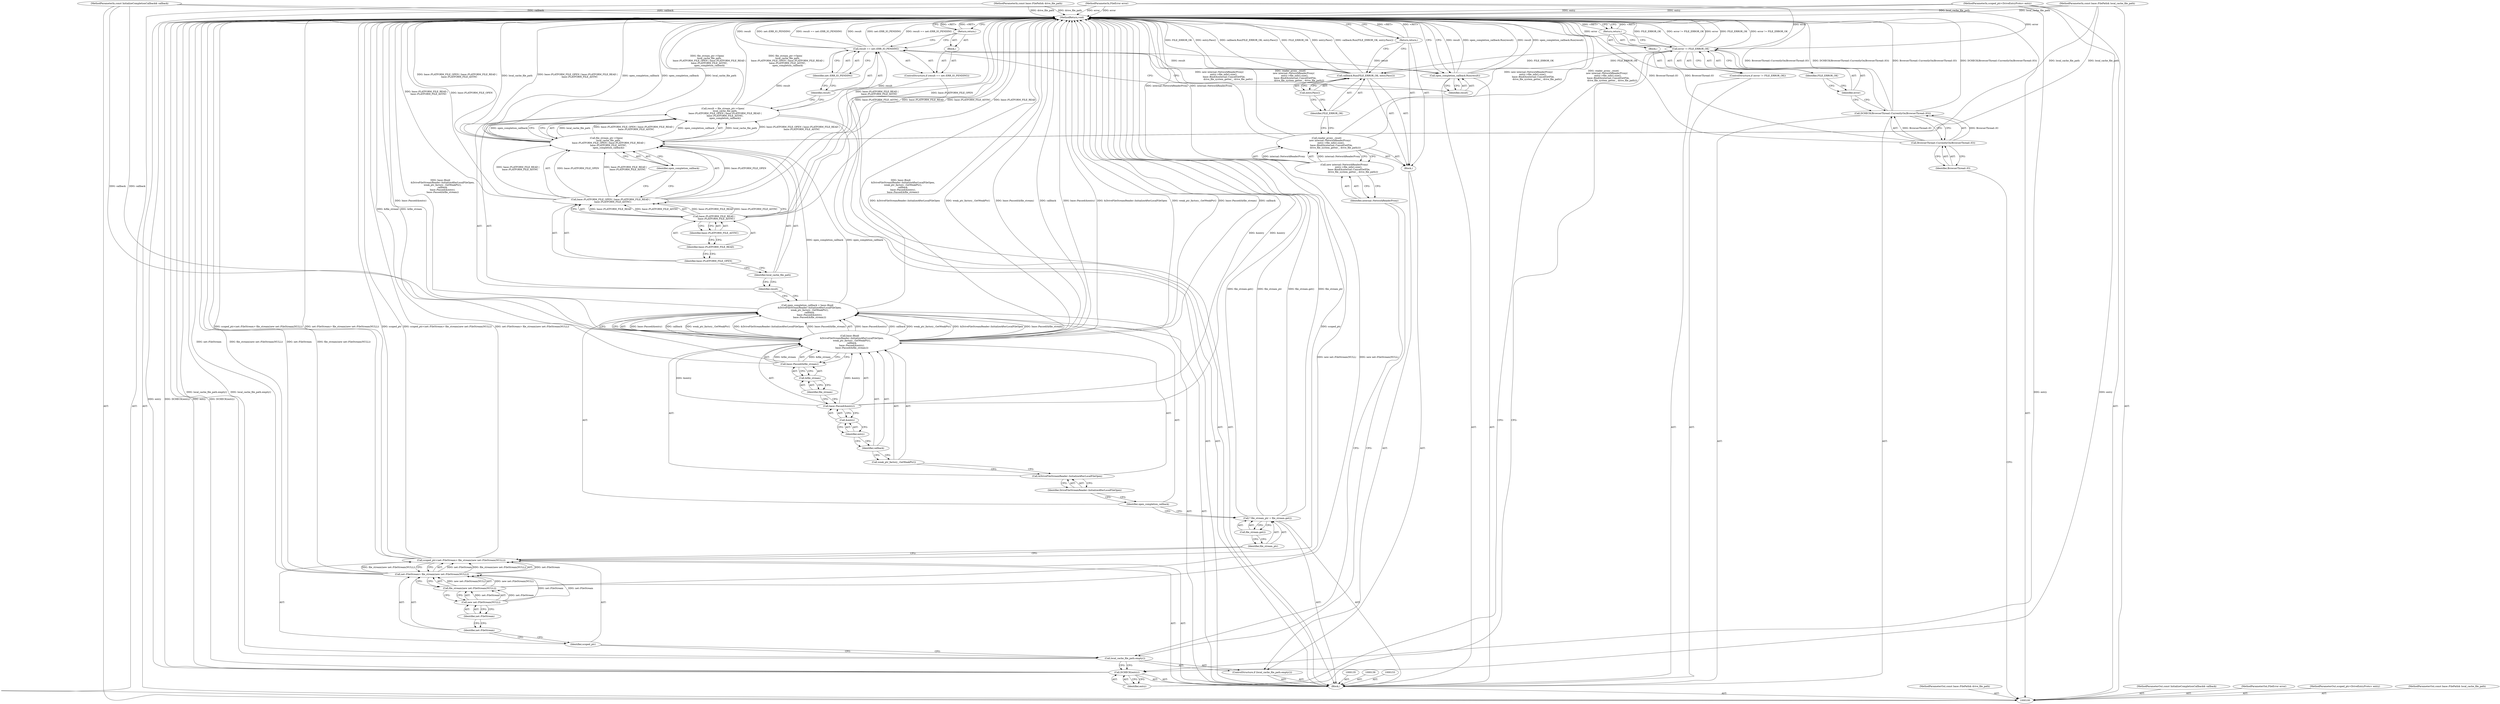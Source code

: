 digraph "1_Chrome_57fb5393bf051c590769c9b5723d5a9f4090a4cc" {
"1000172" [label="(MethodReturn,void)"];
"1000115" [label="(Return,return;)"];
"1000116" [label="(Call,DCHECK(entry))"];
"1000117" [label="(Identifier,entry)"];
"1000118" [label="(ControlStructure,if (local_cache_file_path.empty()))"];
"1000120" [label="(Block,)"];
"1000119" [label="(Call,local_cache_file_path.empty())"];
"1000121" [label="(Call,reader_proxy_.reset(\n         new internal::NetworkReaderProxy(\n            entry->file_info().size(),\n             base::Bind(&internal::CancelGetFile,\n                        drive_file_system_getter_, drive_file_path))))"];
"1000123" [label="(Identifier,internal::NetworkReaderProxy)"];
"1000122" [label="(Call,new internal::NetworkReaderProxy(\n            entry->file_info().size(),\n             base::Bind(&internal::CancelGetFile,\n                        drive_file_system_getter_, drive_file_path)))"];
"1000101" [label="(MethodParameterIn,const base::FilePath& drive_file_path)"];
"1000276" [label="(MethodParameterOut,const base::FilePath& drive_file_path)"];
"1000125" [label="(Identifier,FILE_ERROR_OK)"];
"1000126" [label="(Call,entry.Pass())"];
"1000124" [label="(Call,callback.Run(FILE_ERROR_OK, entry.Pass()))"];
"1000127" [label="(Return,return;)"];
"1000130" [label="(Call,net::FileStream> file_stream(new net::FileStream(NULL)))"];
"1000131" [label="(Identifier,net::FileStream)"];
"1000128" [label="(Call,scoped_ptr<net::FileStream> file_stream(new net::FileStream(NULL)))"];
"1000129" [label="(Identifier,scoped_ptr)"];
"1000132" [label="(Call,file_stream(new net::FileStream(NULL)))"];
"1000133" [label="(Call,new net::FileStream(NULL))"];
"1000134" [label="(Identifier,net::FileStream)"];
"1000136" [label="(Call,* file_stream_ptr = file_stream.get())"];
"1000137" [label="(Identifier,file_stream_ptr)"];
"1000138" [label="(Call,file_stream.get())"];
"1000140" [label="(Call,open_completion_callback = base::Bind(\n      &DriveFileStreamReader::InitializeAfterLocalFileOpen,\n      weak_ptr_factory_.GetWeakPtr(),\n      callback,\n      base::Passed(&entry),\n      base::Passed(&file_stream)))"];
"1000141" [label="(Identifier,open_completion_callback)"];
"1000142" [label="(Call,base::Bind(\n      &DriveFileStreamReader::InitializeAfterLocalFileOpen,\n      weak_ptr_factory_.GetWeakPtr(),\n      callback,\n      base::Passed(&entry),\n      base::Passed(&file_stream)))"];
"1000143" [label="(Call,&DriveFileStreamReader::InitializeAfterLocalFileOpen)"];
"1000144" [label="(Identifier,DriveFileStreamReader::InitializeAfterLocalFileOpen)"];
"1000145" [label="(Call,weak_ptr_factory_.GetWeakPtr())"];
"1000102" [label="(MethodParameterIn,const InitializeCompletionCallback& callback)"];
"1000277" [label="(MethodParameterOut,const InitializeCompletionCallback& callback)"];
"1000146" [label="(Identifier,callback)"];
"1000148" [label="(Call,&entry)"];
"1000149" [label="(Identifier,entry)"];
"1000147" [label="(Call,base::Passed(&entry))"];
"1000151" [label="(Call,&file_stream)"];
"1000152" [label="(Identifier,file_stream)"];
"1000150" [label="(Call,base::Passed(&file_stream))"];
"1000156" [label="(Call,file_stream_ptr->Open(\n      local_cache_file_path,\n      base::PLATFORM_FILE_OPEN | base::PLATFORM_FILE_READ |\n      base::PLATFORM_FILE_ASYNC,\n      open_completion_callback))"];
"1000154" [label="(Call,result = file_stream_ptr->Open(\n      local_cache_file_path,\n      base::PLATFORM_FILE_OPEN | base::PLATFORM_FILE_READ |\n      base::PLATFORM_FILE_ASYNC,\n      open_completion_callback))"];
"1000155" [label="(Identifier,result)"];
"1000157" [label="(Identifier,local_cache_file_path)"];
"1000160" [label="(Call,base::PLATFORM_FILE_READ |\n      base::PLATFORM_FILE_ASYNC)"];
"1000161" [label="(Identifier,base::PLATFORM_FILE_READ)"];
"1000158" [label="(Call,base::PLATFORM_FILE_OPEN | base::PLATFORM_FILE_READ |\n      base::PLATFORM_FILE_ASYNC)"];
"1000159" [label="(Identifier,base::PLATFORM_FILE_OPEN)"];
"1000162" [label="(Identifier,base::PLATFORM_FILE_ASYNC)"];
"1000163" [label="(Identifier,open_completion_callback)"];
"1000167" [label="(Identifier,net::ERR_IO_PENDING)"];
"1000164" [label="(ControlStructure,if (result == net::ERR_IO_PENDING))"];
"1000168" [label="(Block,)"];
"1000165" [label="(Call,result == net::ERR_IO_PENDING)"];
"1000166" [label="(Identifier,result)"];
"1000103" [label="(MethodParameterIn,FileError error)"];
"1000278" [label="(MethodParameterOut,FileError error)"];
"1000169" [label="(Return,return;)"];
"1000170" [label="(Call,open_completion_callback.Run(result))"];
"1000171" [label="(Identifier,result)"];
"1000104" [label="(MethodParameterIn,scoped_ptr<DriveEntryProto> entry)"];
"1000279" [label="(MethodParameterOut,scoped_ptr<DriveEntryProto> entry)"];
"1000105" [label="(MethodParameterIn,const base::FilePath& local_cache_file_path)"];
"1000280" [label="(MethodParameterOut,const base::FilePath& local_cache_file_path)"];
"1000106" [label="(Block,)"];
"1000107" [label="(Call,DCHECK(BrowserThread::CurrentlyOn(BrowserThread::IO)))"];
"1000109" [label="(Identifier,BrowserThread::IO)"];
"1000108" [label="(Call,BrowserThread::CurrentlyOn(BrowserThread::IO))"];
"1000113" [label="(Identifier,FILE_ERROR_OK)"];
"1000110" [label="(ControlStructure,if (error != FILE_ERROR_OK))"];
"1000114" [label="(Block,)"];
"1000111" [label="(Call,error != FILE_ERROR_OK)"];
"1000112" [label="(Identifier,error)"];
"1000172" -> "1000100"  [label="AST: "];
"1000172" -> "1000115"  [label="CFG: "];
"1000172" -> "1000127"  [label="CFG: "];
"1000172" -> "1000169"  [label="CFG: "];
"1000172" -> "1000170"  [label="CFG: "];
"1000140" -> "1000172"  [label="DDG: base::Bind(\n      &DriveFileStreamReader::InitializeAfterLocalFileOpen,\n      weak_ptr_factory_.GetWeakPtr(),\n      callback,\n      base::Passed(&entry),\n      base::Passed(&file_stream))"];
"1000124" -> "1000172"  [label="DDG: FILE_ERROR_OK"];
"1000124" -> "1000172"  [label="DDG: entry.Pass()"];
"1000124" -> "1000172"  [label="DDG: callback.Run(FILE_ERROR_OK, entry.Pass())"];
"1000107" -> "1000172"  [label="DDG: BrowserThread::CurrentlyOn(BrowserThread::IO)"];
"1000107" -> "1000172"  [label="DDG: DCHECK(BrowserThread::CurrentlyOn(BrowserThread::IO))"];
"1000156" -> "1000172"  [label="DDG: local_cache_file_path"];
"1000156" -> "1000172"  [label="DDG: base::PLATFORM_FILE_OPEN | base::PLATFORM_FILE_READ |\n      base::PLATFORM_FILE_ASYNC"];
"1000156" -> "1000172"  [label="DDG: open_completion_callback"];
"1000104" -> "1000172"  [label="DDG: entry"];
"1000105" -> "1000172"  [label="DDG: local_cache_file_path"];
"1000158" -> "1000172"  [label="DDG: base::PLATFORM_FILE_READ |\n      base::PLATFORM_FILE_ASYNC"];
"1000158" -> "1000172"  [label="DDG: base::PLATFORM_FILE_OPEN"];
"1000121" -> "1000172"  [label="DDG: reader_proxy_.reset(\n         new internal::NetworkReaderProxy(\n            entry->file_info().size(),\n             base::Bind(&internal::CancelGetFile,\n                        drive_file_system_getter_, drive_file_path)))"];
"1000121" -> "1000172"  [label="DDG: new internal::NetworkReaderProxy(\n            entry->file_info().size(),\n             base::Bind(&internal::CancelGetFile,\n                        drive_file_system_getter_, drive_file_path))"];
"1000147" -> "1000172"  [label="DDG: &entry"];
"1000119" -> "1000172"  [label="DDG: local_cache_file_path.empty()"];
"1000116" -> "1000172"  [label="DDG: entry"];
"1000116" -> "1000172"  [label="DDG: DCHECK(entry)"];
"1000128" -> "1000172"  [label="DDG: net::FileStream> file_stream(new net::FileStream(NULL))"];
"1000128" -> "1000172"  [label="DDG: scoped_ptr"];
"1000128" -> "1000172"  [label="DDG: scoped_ptr<net::FileStream> file_stream(new net::FileStream(NULL))"];
"1000150" -> "1000172"  [label="DDG: &file_stream"];
"1000122" -> "1000172"  [label="DDG: internal::NetworkReaderProxy"];
"1000130" -> "1000172"  [label="DDG: file_stream(new net::FileStream(NULL))"];
"1000130" -> "1000172"  [label="DDG: net::FileStream"];
"1000165" -> "1000172"  [label="DDG: result"];
"1000165" -> "1000172"  [label="DDG: net::ERR_IO_PENDING"];
"1000165" -> "1000172"  [label="DDG: result == net::ERR_IO_PENDING"];
"1000103" -> "1000172"  [label="DDG: error"];
"1000132" -> "1000172"  [label="DDG: new net::FileStream(NULL)"];
"1000102" -> "1000172"  [label="DDG: callback"];
"1000111" -> "1000172"  [label="DDG: error"];
"1000111" -> "1000172"  [label="DDG: FILE_ERROR_OK"];
"1000111" -> "1000172"  [label="DDG: error != FILE_ERROR_OK"];
"1000101" -> "1000172"  [label="DDG: drive_file_path"];
"1000142" -> "1000172"  [label="DDG: &DriveFileStreamReader::InitializeAfterLocalFileOpen"];
"1000142" -> "1000172"  [label="DDG: weak_ptr_factory_.GetWeakPtr()"];
"1000142" -> "1000172"  [label="DDG: base::Passed(&file_stream)"];
"1000142" -> "1000172"  [label="DDG: callback"];
"1000142" -> "1000172"  [label="DDG: base::Passed(&entry)"];
"1000170" -> "1000172"  [label="DDG: result"];
"1000170" -> "1000172"  [label="DDG: open_completion_callback.Run(result)"];
"1000136" -> "1000172"  [label="DDG: file_stream.get()"];
"1000136" -> "1000172"  [label="DDG: file_stream_ptr"];
"1000154" -> "1000172"  [label="DDG: file_stream_ptr->Open(\n      local_cache_file_path,\n      base::PLATFORM_FILE_OPEN | base::PLATFORM_FILE_READ |\n      base::PLATFORM_FILE_ASYNC,\n      open_completion_callback)"];
"1000160" -> "1000172"  [label="DDG: base::PLATFORM_FILE_ASYNC"];
"1000160" -> "1000172"  [label="DDG: base::PLATFORM_FILE_READ"];
"1000108" -> "1000172"  [label="DDG: BrowserThread::IO"];
"1000169" -> "1000172"  [label="DDG: <RET>"];
"1000127" -> "1000172"  [label="DDG: <RET>"];
"1000115" -> "1000172"  [label="DDG: <RET>"];
"1000115" -> "1000114"  [label="AST: "];
"1000115" -> "1000111"  [label="CFG: "];
"1000172" -> "1000115"  [label="CFG: "];
"1000115" -> "1000172"  [label="DDG: <RET>"];
"1000116" -> "1000106"  [label="AST: "];
"1000116" -> "1000117"  [label="CFG: "];
"1000117" -> "1000116"  [label="AST: "];
"1000119" -> "1000116"  [label="CFG: "];
"1000116" -> "1000172"  [label="DDG: entry"];
"1000116" -> "1000172"  [label="DDG: DCHECK(entry)"];
"1000104" -> "1000116"  [label="DDG: entry"];
"1000117" -> "1000116"  [label="AST: "];
"1000117" -> "1000111"  [label="CFG: "];
"1000116" -> "1000117"  [label="CFG: "];
"1000118" -> "1000106"  [label="AST: "];
"1000119" -> "1000118"  [label="AST: "];
"1000120" -> "1000118"  [label="AST: "];
"1000120" -> "1000118"  [label="AST: "];
"1000121" -> "1000120"  [label="AST: "];
"1000124" -> "1000120"  [label="AST: "];
"1000127" -> "1000120"  [label="AST: "];
"1000119" -> "1000118"  [label="AST: "];
"1000119" -> "1000116"  [label="CFG: "];
"1000123" -> "1000119"  [label="CFG: "];
"1000129" -> "1000119"  [label="CFG: "];
"1000119" -> "1000172"  [label="DDG: local_cache_file_path.empty()"];
"1000121" -> "1000120"  [label="AST: "];
"1000121" -> "1000122"  [label="CFG: "];
"1000122" -> "1000121"  [label="AST: "];
"1000125" -> "1000121"  [label="CFG: "];
"1000121" -> "1000172"  [label="DDG: reader_proxy_.reset(\n         new internal::NetworkReaderProxy(\n            entry->file_info().size(),\n             base::Bind(&internal::CancelGetFile,\n                        drive_file_system_getter_, drive_file_path)))"];
"1000121" -> "1000172"  [label="DDG: new internal::NetworkReaderProxy(\n            entry->file_info().size(),\n             base::Bind(&internal::CancelGetFile,\n                        drive_file_system_getter_, drive_file_path))"];
"1000122" -> "1000121"  [label="DDG: internal::NetworkReaderProxy"];
"1000123" -> "1000122"  [label="AST: "];
"1000123" -> "1000119"  [label="CFG: "];
"1000122" -> "1000123"  [label="CFG: "];
"1000122" -> "1000121"  [label="AST: "];
"1000122" -> "1000123"  [label="CFG: "];
"1000123" -> "1000122"  [label="AST: "];
"1000121" -> "1000122"  [label="CFG: "];
"1000122" -> "1000172"  [label="DDG: internal::NetworkReaderProxy"];
"1000122" -> "1000121"  [label="DDG: internal::NetworkReaderProxy"];
"1000101" -> "1000100"  [label="AST: "];
"1000101" -> "1000172"  [label="DDG: drive_file_path"];
"1000276" -> "1000100"  [label="AST: "];
"1000125" -> "1000124"  [label="AST: "];
"1000125" -> "1000121"  [label="CFG: "];
"1000126" -> "1000125"  [label="CFG: "];
"1000126" -> "1000124"  [label="AST: "];
"1000126" -> "1000125"  [label="CFG: "];
"1000124" -> "1000126"  [label="CFG: "];
"1000124" -> "1000120"  [label="AST: "];
"1000124" -> "1000126"  [label="CFG: "];
"1000125" -> "1000124"  [label="AST: "];
"1000126" -> "1000124"  [label="AST: "];
"1000127" -> "1000124"  [label="CFG: "];
"1000124" -> "1000172"  [label="DDG: FILE_ERROR_OK"];
"1000124" -> "1000172"  [label="DDG: entry.Pass()"];
"1000124" -> "1000172"  [label="DDG: callback.Run(FILE_ERROR_OK, entry.Pass())"];
"1000111" -> "1000124"  [label="DDG: FILE_ERROR_OK"];
"1000127" -> "1000120"  [label="AST: "];
"1000127" -> "1000124"  [label="CFG: "];
"1000172" -> "1000127"  [label="CFG: "];
"1000127" -> "1000172"  [label="DDG: <RET>"];
"1000130" -> "1000128"  [label="AST: "];
"1000130" -> "1000132"  [label="CFG: "];
"1000131" -> "1000130"  [label="AST: "];
"1000132" -> "1000130"  [label="AST: "];
"1000128" -> "1000130"  [label="CFG: "];
"1000130" -> "1000172"  [label="DDG: file_stream(new net::FileStream(NULL))"];
"1000130" -> "1000172"  [label="DDG: net::FileStream"];
"1000130" -> "1000128"  [label="DDG: net::FileStream"];
"1000130" -> "1000128"  [label="DDG: file_stream(new net::FileStream(NULL))"];
"1000133" -> "1000130"  [label="DDG: net::FileStream"];
"1000132" -> "1000130"  [label="DDG: new net::FileStream(NULL)"];
"1000131" -> "1000130"  [label="AST: "];
"1000131" -> "1000129"  [label="CFG: "];
"1000134" -> "1000131"  [label="CFG: "];
"1000128" -> "1000106"  [label="AST: "];
"1000128" -> "1000130"  [label="CFG: "];
"1000129" -> "1000128"  [label="AST: "];
"1000130" -> "1000128"  [label="AST: "];
"1000137" -> "1000128"  [label="CFG: "];
"1000128" -> "1000172"  [label="DDG: net::FileStream> file_stream(new net::FileStream(NULL))"];
"1000128" -> "1000172"  [label="DDG: scoped_ptr"];
"1000128" -> "1000172"  [label="DDG: scoped_ptr<net::FileStream> file_stream(new net::FileStream(NULL))"];
"1000130" -> "1000128"  [label="DDG: net::FileStream"];
"1000130" -> "1000128"  [label="DDG: file_stream(new net::FileStream(NULL))"];
"1000129" -> "1000128"  [label="AST: "];
"1000129" -> "1000119"  [label="CFG: "];
"1000131" -> "1000129"  [label="CFG: "];
"1000132" -> "1000130"  [label="AST: "];
"1000132" -> "1000133"  [label="CFG: "];
"1000133" -> "1000132"  [label="AST: "];
"1000130" -> "1000132"  [label="CFG: "];
"1000132" -> "1000172"  [label="DDG: new net::FileStream(NULL)"];
"1000132" -> "1000130"  [label="DDG: new net::FileStream(NULL)"];
"1000133" -> "1000132"  [label="DDG: net::FileStream"];
"1000133" -> "1000132"  [label="AST: "];
"1000133" -> "1000134"  [label="CFG: "];
"1000134" -> "1000133"  [label="AST: "];
"1000132" -> "1000133"  [label="CFG: "];
"1000133" -> "1000130"  [label="DDG: net::FileStream"];
"1000133" -> "1000132"  [label="DDG: net::FileStream"];
"1000134" -> "1000133"  [label="AST: "];
"1000134" -> "1000131"  [label="CFG: "];
"1000133" -> "1000134"  [label="CFG: "];
"1000136" -> "1000106"  [label="AST: "];
"1000136" -> "1000138"  [label="CFG: "];
"1000137" -> "1000136"  [label="AST: "];
"1000138" -> "1000136"  [label="AST: "];
"1000141" -> "1000136"  [label="CFG: "];
"1000136" -> "1000172"  [label="DDG: file_stream.get()"];
"1000136" -> "1000172"  [label="DDG: file_stream_ptr"];
"1000137" -> "1000136"  [label="AST: "];
"1000137" -> "1000128"  [label="CFG: "];
"1000138" -> "1000137"  [label="CFG: "];
"1000138" -> "1000136"  [label="AST: "];
"1000138" -> "1000137"  [label="CFG: "];
"1000136" -> "1000138"  [label="CFG: "];
"1000140" -> "1000106"  [label="AST: "];
"1000140" -> "1000142"  [label="CFG: "];
"1000141" -> "1000140"  [label="AST: "];
"1000142" -> "1000140"  [label="AST: "];
"1000155" -> "1000140"  [label="CFG: "];
"1000140" -> "1000172"  [label="DDG: base::Bind(\n      &DriveFileStreamReader::InitializeAfterLocalFileOpen,\n      weak_ptr_factory_.GetWeakPtr(),\n      callback,\n      base::Passed(&entry),\n      base::Passed(&file_stream))"];
"1000142" -> "1000140"  [label="DDG: base::Passed(&entry)"];
"1000142" -> "1000140"  [label="DDG: callback"];
"1000142" -> "1000140"  [label="DDG: weak_ptr_factory_.GetWeakPtr()"];
"1000142" -> "1000140"  [label="DDG: &DriveFileStreamReader::InitializeAfterLocalFileOpen"];
"1000142" -> "1000140"  [label="DDG: base::Passed(&file_stream)"];
"1000140" -> "1000156"  [label="DDG: open_completion_callback"];
"1000141" -> "1000140"  [label="AST: "];
"1000141" -> "1000136"  [label="CFG: "];
"1000144" -> "1000141"  [label="CFG: "];
"1000142" -> "1000140"  [label="AST: "];
"1000142" -> "1000150"  [label="CFG: "];
"1000143" -> "1000142"  [label="AST: "];
"1000145" -> "1000142"  [label="AST: "];
"1000146" -> "1000142"  [label="AST: "];
"1000147" -> "1000142"  [label="AST: "];
"1000150" -> "1000142"  [label="AST: "];
"1000140" -> "1000142"  [label="CFG: "];
"1000142" -> "1000172"  [label="DDG: &DriveFileStreamReader::InitializeAfterLocalFileOpen"];
"1000142" -> "1000172"  [label="DDG: weak_ptr_factory_.GetWeakPtr()"];
"1000142" -> "1000172"  [label="DDG: base::Passed(&file_stream)"];
"1000142" -> "1000172"  [label="DDG: callback"];
"1000142" -> "1000172"  [label="DDG: base::Passed(&entry)"];
"1000142" -> "1000140"  [label="DDG: base::Passed(&entry)"];
"1000142" -> "1000140"  [label="DDG: callback"];
"1000142" -> "1000140"  [label="DDG: weak_ptr_factory_.GetWeakPtr()"];
"1000142" -> "1000140"  [label="DDG: &DriveFileStreamReader::InitializeAfterLocalFileOpen"];
"1000142" -> "1000140"  [label="DDG: base::Passed(&file_stream)"];
"1000102" -> "1000142"  [label="DDG: callback"];
"1000147" -> "1000142"  [label="DDG: &entry"];
"1000150" -> "1000142"  [label="DDG: &file_stream"];
"1000143" -> "1000142"  [label="AST: "];
"1000143" -> "1000144"  [label="CFG: "];
"1000144" -> "1000143"  [label="AST: "];
"1000145" -> "1000143"  [label="CFG: "];
"1000144" -> "1000143"  [label="AST: "];
"1000144" -> "1000141"  [label="CFG: "];
"1000143" -> "1000144"  [label="CFG: "];
"1000145" -> "1000142"  [label="AST: "];
"1000145" -> "1000143"  [label="CFG: "];
"1000146" -> "1000145"  [label="CFG: "];
"1000102" -> "1000100"  [label="AST: "];
"1000102" -> "1000172"  [label="DDG: callback"];
"1000102" -> "1000142"  [label="DDG: callback"];
"1000277" -> "1000100"  [label="AST: "];
"1000146" -> "1000142"  [label="AST: "];
"1000146" -> "1000145"  [label="CFG: "];
"1000149" -> "1000146"  [label="CFG: "];
"1000148" -> "1000147"  [label="AST: "];
"1000148" -> "1000149"  [label="CFG: "];
"1000149" -> "1000148"  [label="AST: "];
"1000147" -> "1000148"  [label="CFG: "];
"1000149" -> "1000148"  [label="AST: "];
"1000149" -> "1000146"  [label="CFG: "];
"1000148" -> "1000149"  [label="CFG: "];
"1000147" -> "1000142"  [label="AST: "];
"1000147" -> "1000148"  [label="CFG: "];
"1000148" -> "1000147"  [label="AST: "];
"1000152" -> "1000147"  [label="CFG: "];
"1000147" -> "1000172"  [label="DDG: &entry"];
"1000147" -> "1000142"  [label="DDG: &entry"];
"1000151" -> "1000150"  [label="AST: "];
"1000151" -> "1000152"  [label="CFG: "];
"1000152" -> "1000151"  [label="AST: "];
"1000150" -> "1000151"  [label="CFG: "];
"1000152" -> "1000151"  [label="AST: "];
"1000152" -> "1000147"  [label="CFG: "];
"1000151" -> "1000152"  [label="CFG: "];
"1000150" -> "1000142"  [label="AST: "];
"1000150" -> "1000151"  [label="CFG: "];
"1000151" -> "1000150"  [label="AST: "];
"1000142" -> "1000150"  [label="CFG: "];
"1000150" -> "1000172"  [label="DDG: &file_stream"];
"1000150" -> "1000142"  [label="DDG: &file_stream"];
"1000156" -> "1000154"  [label="AST: "];
"1000156" -> "1000163"  [label="CFG: "];
"1000157" -> "1000156"  [label="AST: "];
"1000158" -> "1000156"  [label="AST: "];
"1000163" -> "1000156"  [label="AST: "];
"1000154" -> "1000156"  [label="CFG: "];
"1000156" -> "1000172"  [label="DDG: local_cache_file_path"];
"1000156" -> "1000172"  [label="DDG: base::PLATFORM_FILE_OPEN | base::PLATFORM_FILE_READ |\n      base::PLATFORM_FILE_ASYNC"];
"1000156" -> "1000172"  [label="DDG: open_completion_callback"];
"1000156" -> "1000154"  [label="DDG: local_cache_file_path"];
"1000156" -> "1000154"  [label="DDG: base::PLATFORM_FILE_OPEN | base::PLATFORM_FILE_READ |\n      base::PLATFORM_FILE_ASYNC"];
"1000156" -> "1000154"  [label="DDG: open_completion_callback"];
"1000105" -> "1000156"  [label="DDG: local_cache_file_path"];
"1000158" -> "1000156"  [label="DDG: base::PLATFORM_FILE_OPEN"];
"1000158" -> "1000156"  [label="DDG: base::PLATFORM_FILE_READ |\n      base::PLATFORM_FILE_ASYNC"];
"1000140" -> "1000156"  [label="DDG: open_completion_callback"];
"1000154" -> "1000106"  [label="AST: "];
"1000154" -> "1000156"  [label="CFG: "];
"1000155" -> "1000154"  [label="AST: "];
"1000156" -> "1000154"  [label="AST: "];
"1000166" -> "1000154"  [label="CFG: "];
"1000154" -> "1000172"  [label="DDG: file_stream_ptr->Open(\n      local_cache_file_path,\n      base::PLATFORM_FILE_OPEN | base::PLATFORM_FILE_READ |\n      base::PLATFORM_FILE_ASYNC,\n      open_completion_callback)"];
"1000156" -> "1000154"  [label="DDG: local_cache_file_path"];
"1000156" -> "1000154"  [label="DDG: base::PLATFORM_FILE_OPEN | base::PLATFORM_FILE_READ |\n      base::PLATFORM_FILE_ASYNC"];
"1000156" -> "1000154"  [label="DDG: open_completion_callback"];
"1000154" -> "1000165"  [label="DDG: result"];
"1000155" -> "1000154"  [label="AST: "];
"1000155" -> "1000140"  [label="CFG: "];
"1000157" -> "1000155"  [label="CFG: "];
"1000157" -> "1000156"  [label="AST: "];
"1000157" -> "1000155"  [label="CFG: "];
"1000159" -> "1000157"  [label="CFG: "];
"1000160" -> "1000158"  [label="AST: "];
"1000160" -> "1000162"  [label="CFG: "];
"1000161" -> "1000160"  [label="AST: "];
"1000162" -> "1000160"  [label="AST: "];
"1000158" -> "1000160"  [label="CFG: "];
"1000160" -> "1000172"  [label="DDG: base::PLATFORM_FILE_ASYNC"];
"1000160" -> "1000172"  [label="DDG: base::PLATFORM_FILE_READ"];
"1000160" -> "1000158"  [label="DDG: base::PLATFORM_FILE_READ"];
"1000160" -> "1000158"  [label="DDG: base::PLATFORM_FILE_ASYNC"];
"1000161" -> "1000160"  [label="AST: "];
"1000161" -> "1000159"  [label="CFG: "];
"1000162" -> "1000161"  [label="CFG: "];
"1000158" -> "1000156"  [label="AST: "];
"1000158" -> "1000160"  [label="CFG: "];
"1000159" -> "1000158"  [label="AST: "];
"1000160" -> "1000158"  [label="AST: "];
"1000163" -> "1000158"  [label="CFG: "];
"1000158" -> "1000172"  [label="DDG: base::PLATFORM_FILE_READ |\n      base::PLATFORM_FILE_ASYNC"];
"1000158" -> "1000172"  [label="DDG: base::PLATFORM_FILE_OPEN"];
"1000158" -> "1000156"  [label="DDG: base::PLATFORM_FILE_OPEN"];
"1000158" -> "1000156"  [label="DDG: base::PLATFORM_FILE_READ |\n      base::PLATFORM_FILE_ASYNC"];
"1000160" -> "1000158"  [label="DDG: base::PLATFORM_FILE_READ"];
"1000160" -> "1000158"  [label="DDG: base::PLATFORM_FILE_ASYNC"];
"1000159" -> "1000158"  [label="AST: "];
"1000159" -> "1000157"  [label="CFG: "];
"1000161" -> "1000159"  [label="CFG: "];
"1000162" -> "1000160"  [label="AST: "];
"1000162" -> "1000161"  [label="CFG: "];
"1000160" -> "1000162"  [label="CFG: "];
"1000163" -> "1000156"  [label="AST: "];
"1000163" -> "1000158"  [label="CFG: "];
"1000156" -> "1000163"  [label="CFG: "];
"1000167" -> "1000165"  [label="AST: "];
"1000167" -> "1000166"  [label="CFG: "];
"1000165" -> "1000167"  [label="CFG: "];
"1000164" -> "1000106"  [label="AST: "];
"1000165" -> "1000164"  [label="AST: "];
"1000168" -> "1000164"  [label="AST: "];
"1000168" -> "1000164"  [label="AST: "];
"1000169" -> "1000168"  [label="AST: "];
"1000165" -> "1000164"  [label="AST: "];
"1000165" -> "1000167"  [label="CFG: "];
"1000166" -> "1000165"  [label="AST: "];
"1000167" -> "1000165"  [label="AST: "];
"1000169" -> "1000165"  [label="CFG: "];
"1000171" -> "1000165"  [label="CFG: "];
"1000165" -> "1000172"  [label="DDG: result"];
"1000165" -> "1000172"  [label="DDG: net::ERR_IO_PENDING"];
"1000165" -> "1000172"  [label="DDG: result == net::ERR_IO_PENDING"];
"1000154" -> "1000165"  [label="DDG: result"];
"1000165" -> "1000170"  [label="DDG: result"];
"1000166" -> "1000165"  [label="AST: "];
"1000166" -> "1000154"  [label="CFG: "];
"1000167" -> "1000166"  [label="CFG: "];
"1000103" -> "1000100"  [label="AST: "];
"1000103" -> "1000172"  [label="DDG: error"];
"1000103" -> "1000111"  [label="DDG: error"];
"1000278" -> "1000100"  [label="AST: "];
"1000169" -> "1000168"  [label="AST: "];
"1000169" -> "1000165"  [label="CFG: "];
"1000172" -> "1000169"  [label="CFG: "];
"1000169" -> "1000172"  [label="DDG: <RET>"];
"1000170" -> "1000106"  [label="AST: "];
"1000170" -> "1000171"  [label="CFG: "];
"1000171" -> "1000170"  [label="AST: "];
"1000172" -> "1000170"  [label="CFG: "];
"1000170" -> "1000172"  [label="DDG: result"];
"1000170" -> "1000172"  [label="DDG: open_completion_callback.Run(result)"];
"1000165" -> "1000170"  [label="DDG: result"];
"1000171" -> "1000170"  [label="AST: "];
"1000171" -> "1000165"  [label="CFG: "];
"1000170" -> "1000171"  [label="CFG: "];
"1000104" -> "1000100"  [label="AST: "];
"1000104" -> "1000172"  [label="DDG: entry"];
"1000104" -> "1000116"  [label="DDG: entry"];
"1000279" -> "1000100"  [label="AST: "];
"1000105" -> "1000100"  [label="AST: "];
"1000105" -> "1000172"  [label="DDG: local_cache_file_path"];
"1000105" -> "1000156"  [label="DDG: local_cache_file_path"];
"1000280" -> "1000100"  [label="AST: "];
"1000106" -> "1000100"  [label="AST: "];
"1000107" -> "1000106"  [label="AST: "];
"1000110" -> "1000106"  [label="AST: "];
"1000116" -> "1000106"  [label="AST: "];
"1000118" -> "1000106"  [label="AST: "];
"1000128" -> "1000106"  [label="AST: "];
"1000135" -> "1000106"  [label="AST: "];
"1000136" -> "1000106"  [label="AST: "];
"1000139" -> "1000106"  [label="AST: "];
"1000140" -> "1000106"  [label="AST: "];
"1000153" -> "1000106"  [label="AST: "];
"1000154" -> "1000106"  [label="AST: "];
"1000164" -> "1000106"  [label="AST: "];
"1000170" -> "1000106"  [label="AST: "];
"1000107" -> "1000106"  [label="AST: "];
"1000107" -> "1000108"  [label="CFG: "];
"1000108" -> "1000107"  [label="AST: "];
"1000112" -> "1000107"  [label="CFG: "];
"1000107" -> "1000172"  [label="DDG: BrowserThread::CurrentlyOn(BrowserThread::IO)"];
"1000107" -> "1000172"  [label="DDG: DCHECK(BrowserThread::CurrentlyOn(BrowserThread::IO))"];
"1000108" -> "1000107"  [label="DDG: BrowserThread::IO"];
"1000109" -> "1000108"  [label="AST: "];
"1000109" -> "1000100"  [label="CFG: "];
"1000108" -> "1000109"  [label="CFG: "];
"1000108" -> "1000107"  [label="AST: "];
"1000108" -> "1000109"  [label="CFG: "];
"1000109" -> "1000108"  [label="AST: "];
"1000107" -> "1000108"  [label="CFG: "];
"1000108" -> "1000172"  [label="DDG: BrowserThread::IO"];
"1000108" -> "1000107"  [label="DDG: BrowserThread::IO"];
"1000113" -> "1000111"  [label="AST: "];
"1000113" -> "1000112"  [label="CFG: "];
"1000111" -> "1000113"  [label="CFG: "];
"1000110" -> "1000106"  [label="AST: "];
"1000111" -> "1000110"  [label="AST: "];
"1000114" -> "1000110"  [label="AST: "];
"1000114" -> "1000110"  [label="AST: "];
"1000115" -> "1000114"  [label="AST: "];
"1000111" -> "1000110"  [label="AST: "];
"1000111" -> "1000113"  [label="CFG: "];
"1000112" -> "1000111"  [label="AST: "];
"1000113" -> "1000111"  [label="AST: "];
"1000115" -> "1000111"  [label="CFG: "];
"1000117" -> "1000111"  [label="CFG: "];
"1000111" -> "1000172"  [label="DDG: error"];
"1000111" -> "1000172"  [label="DDG: FILE_ERROR_OK"];
"1000111" -> "1000172"  [label="DDG: error != FILE_ERROR_OK"];
"1000103" -> "1000111"  [label="DDG: error"];
"1000111" -> "1000124"  [label="DDG: FILE_ERROR_OK"];
"1000112" -> "1000111"  [label="AST: "];
"1000112" -> "1000107"  [label="CFG: "];
"1000113" -> "1000112"  [label="CFG: "];
}
